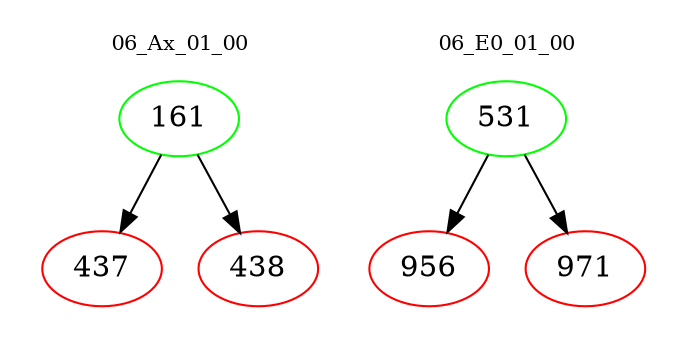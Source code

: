 digraph{
subgraph cluster_0 {
color = white
label = "06_Ax_01_00";
fontsize=10;
T0_161 [label="161", color="green"]
T0_161 -> T0_437 [color="black"]
T0_437 [label="437", color="red"]
T0_161 -> T0_438 [color="black"]
T0_438 [label="438", color="red"]
}
subgraph cluster_1 {
color = white
label = "06_E0_01_00";
fontsize=10;
T1_531 [label="531", color="green"]
T1_531 -> T1_956 [color="black"]
T1_956 [label="956", color="red"]
T1_531 -> T1_971 [color="black"]
T1_971 [label="971", color="red"]
}
}
